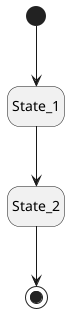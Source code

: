 @startuml
hide empty description
state State_2
state State_1

[*] --> State_1
State_1 --> State_2
State_2 --> [*]
@enduml
